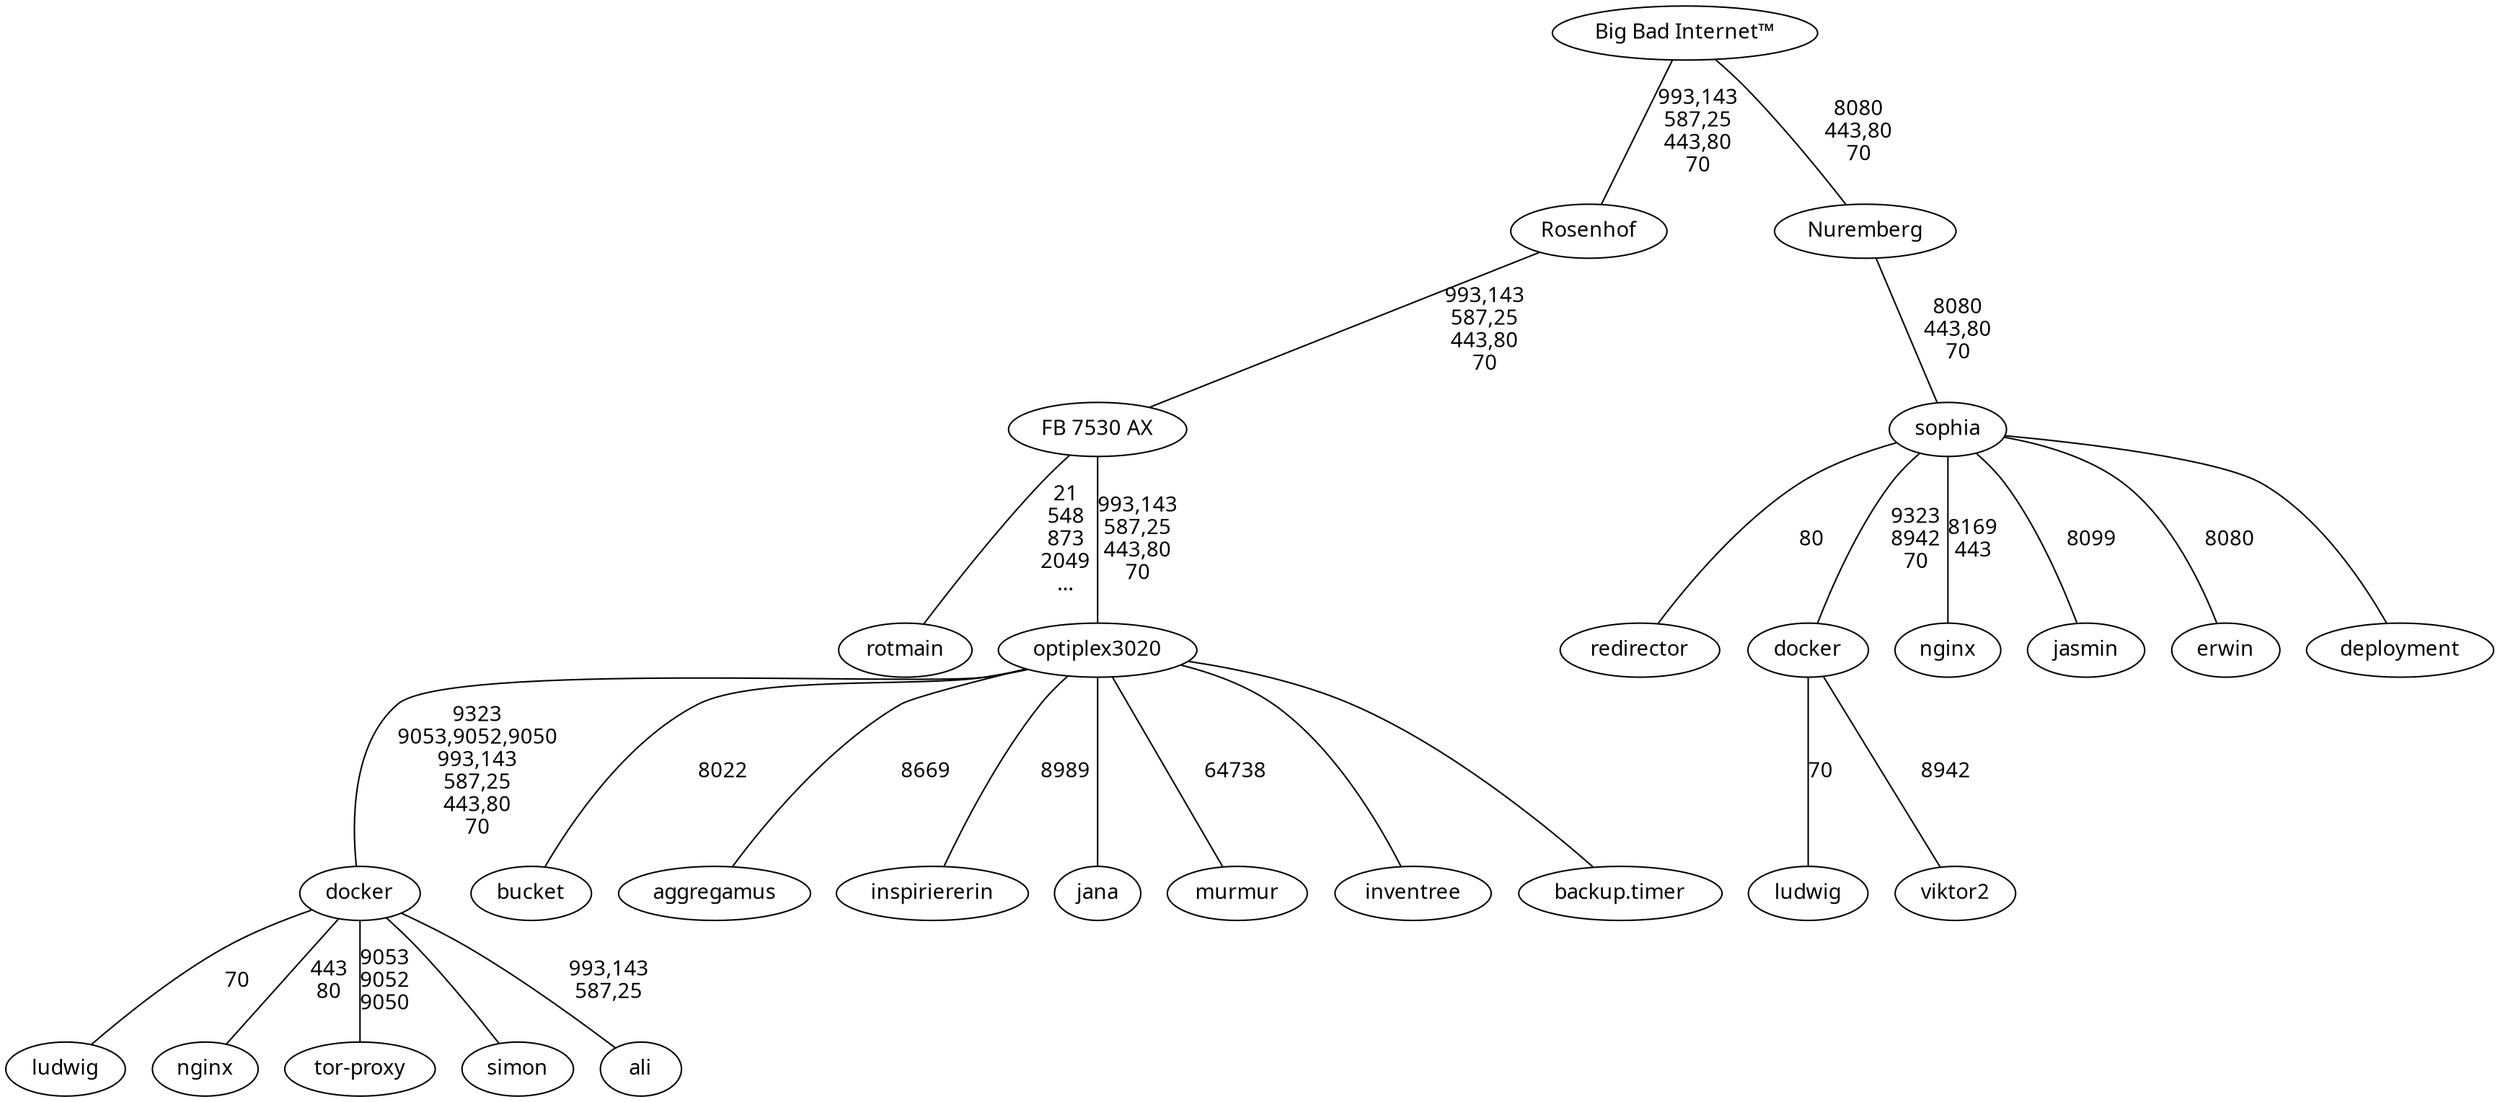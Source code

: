 graph {
// TODO: <-> comms
  stylesheet="unifont.css"
  node [fontname = Unifont]
  edge [fontname = Unifont]

  "FB 7530 AX" -- rotmain [label="21\n548\n873\n2049\n…"]

  "Big Bad Internet™" -- Rosenhof -- "FB 7530 AX" -- optiplex3020 [label="993,143\n587,25\n443,80\n70"]
  dockerop [label=docker]
  ludwigop [label=ludwig]
  nginxop [label=nginx]
  optiplex3020 -- dockerop [label="9323\n9053,9052,9050\n993,143\n587,25\n443,80\n70"]
  dockerop -- "tor-proxy" [label="9053\n9052\n9050"]
  dockerop -- nginxop [label="443\n80"]
  dockerop -- ludwigop [label=70]
  dockerop -- simon
  dockerop -- ali [label="993,143\n587,25"]
  optiplex3020 -- bucket [label=8022]
  optiplex3020 -- aggregamus [label=8669]
  optiplex3020 -- inspiriererin [label=8989]
  optiplex3020 -- jana
  optiplex3020 -- murmur [label=64738]
  optiplex3020 -- inventree
  optiplex3020 -- "backup.timer"

  "Big Bad Internet™" -- Nuremberg -- sophia [label="8080\n443,80\n70"]
  redirectorkek [label=redirector]
  dockersophia [label=docker]
  ludwigsophia [label=ludwig]
  nginxsophia [label=nginx]
  sophia -- nginxsophia [label="8169\n443"]
  sophia -- dockersophia [label="9323\n8942\n70"]
  dockersophia -- ludwigsophia [label=70]
  dockersophia -- viktor2 [label=8942]
  sophia -- redirectorkek [label=80]
  sophia -- jasmin [label=8099]
  sophia -- erwin [label=8080]
  sophia -- deployment
}
